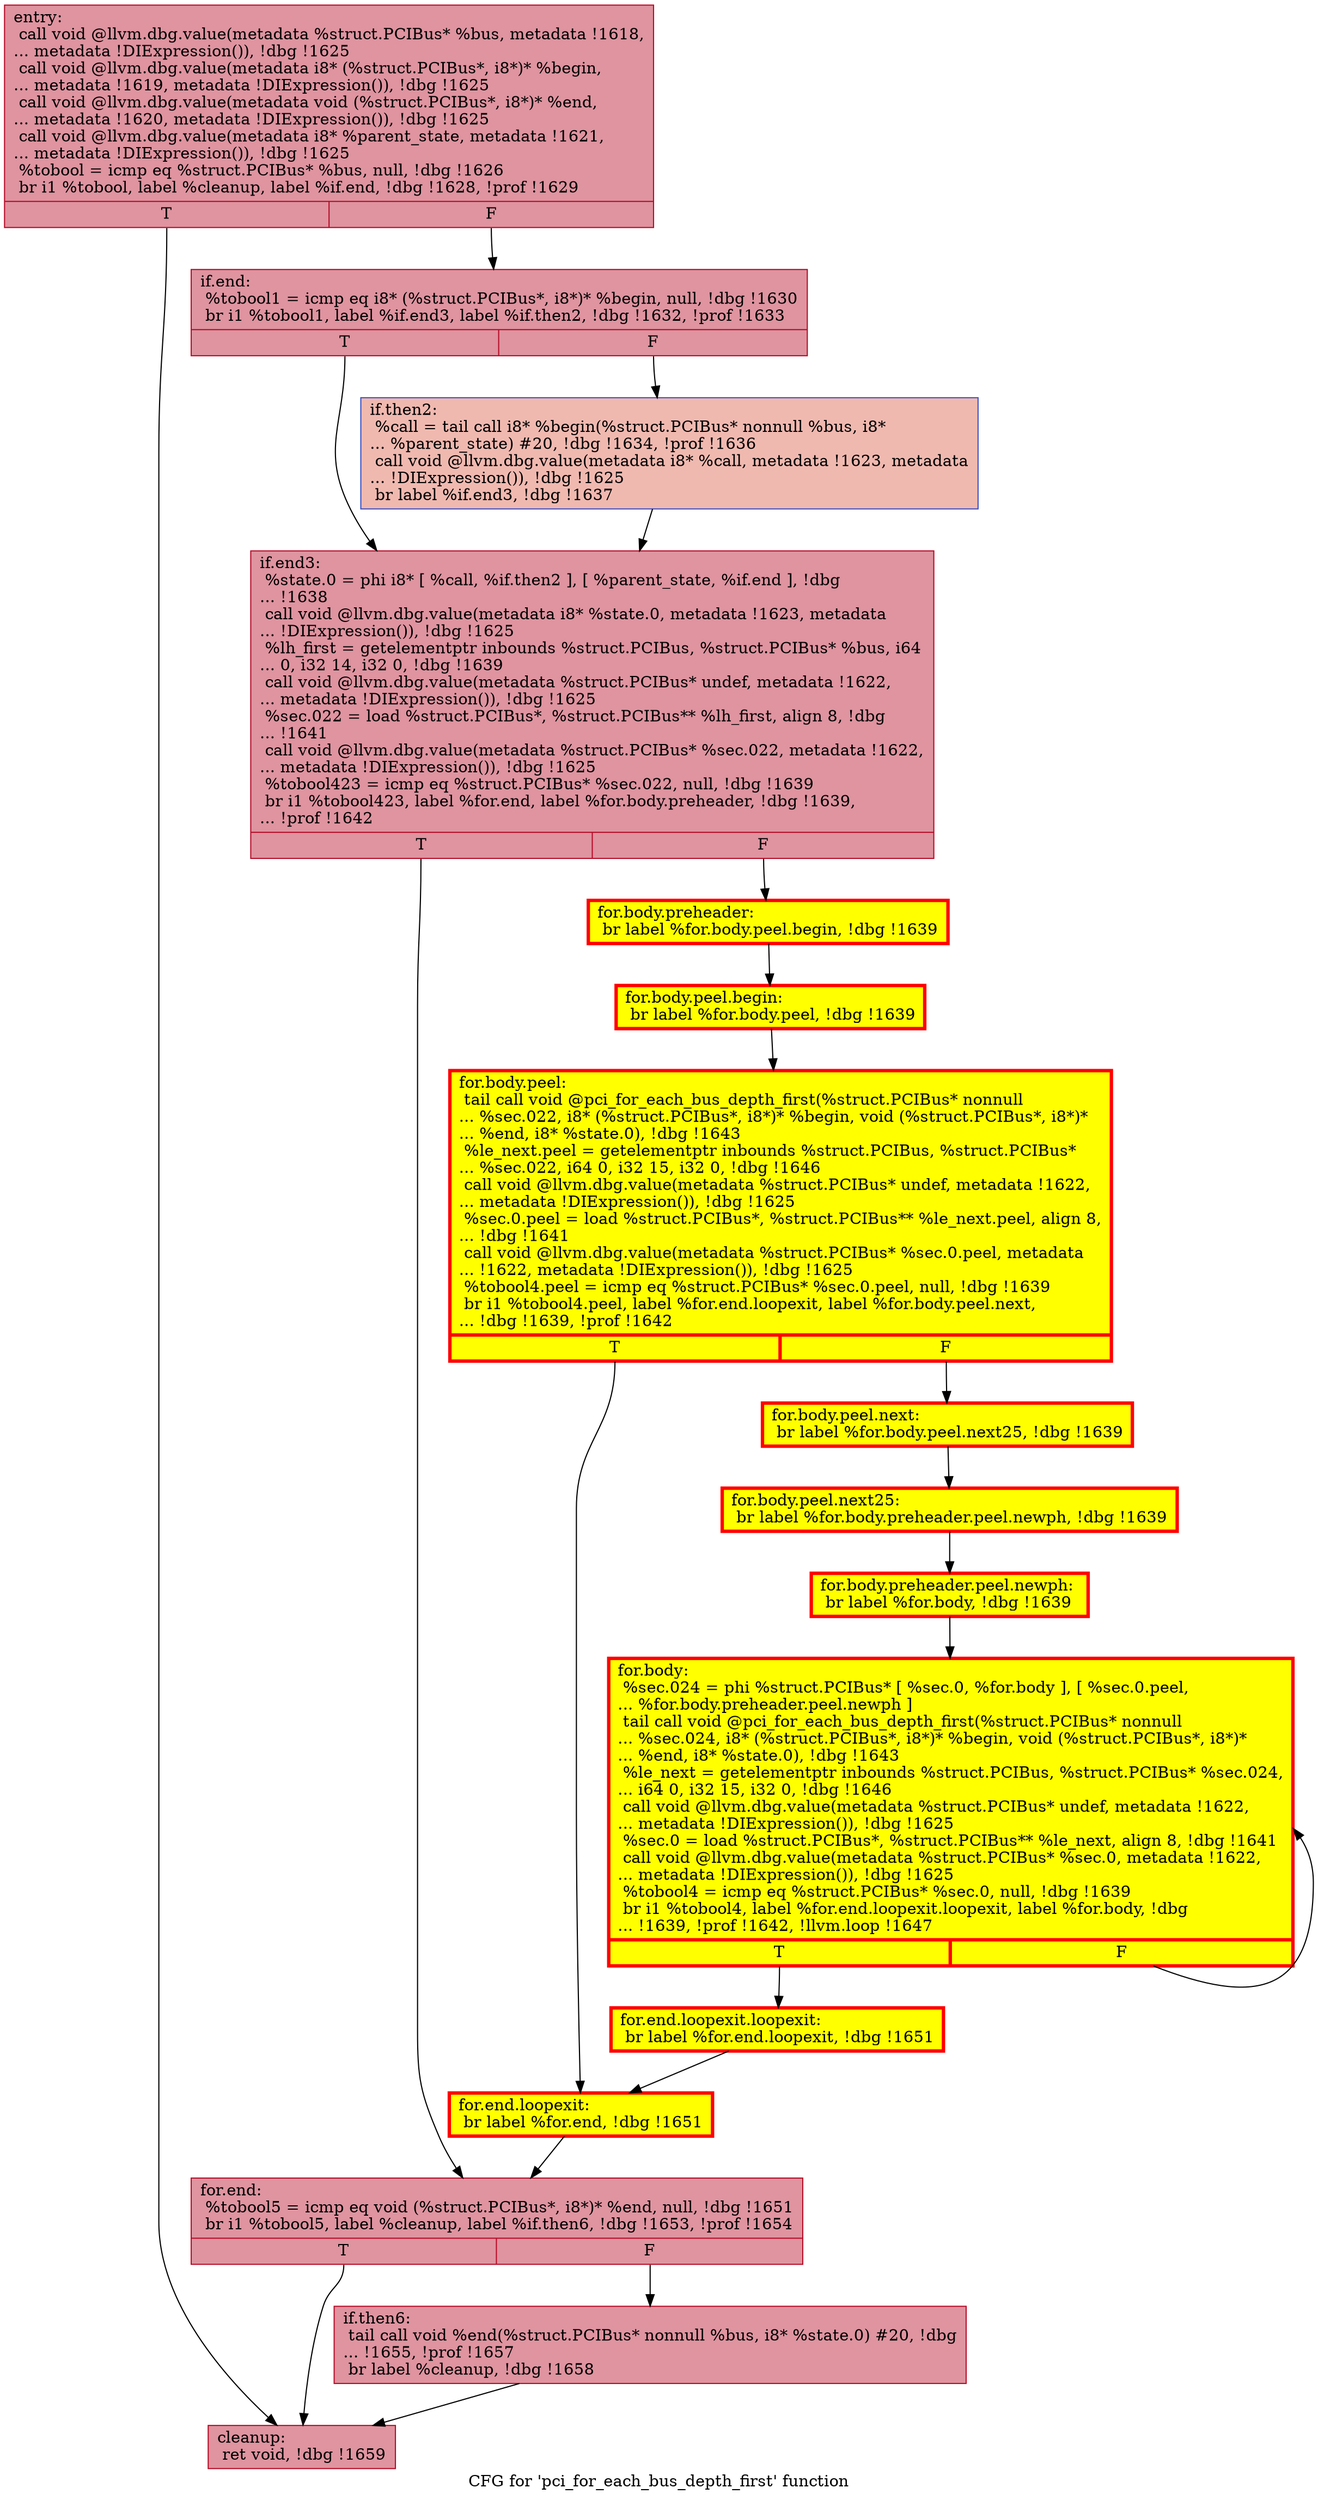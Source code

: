 digraph "CFG for 'pci_for_each_bus_depth_first' function" {
	label="CFG for 'pci_for_each_bus_depth_first' function";

	Node0x55ff9ef23370 [shape=record,color="#b70d28ff", style=filled, fillcolor="#b70d2870",label="{entry:\l  call void @llvm.dbg.value(metadata %struct.PCIBus* %bus, metadata !1618,\l... metadata !DIExpression()), !dbg !1625\l  call void @llvm.dbg.value(metadata i8* (%struct.PCIBus*, i8*)* %begin,\l... metadata !1619, metadata !DIExpression()), !dbg !1625\l  call void @llvm.dbg.value(metadata void (%struct.PCIBus*, i8*)* %end,\l... metadata !1620, metadata !DIExpression()), !dbg !1625\l  call void @llvm.dbg.value(metadata i8* %parent_state, metadata !1621,\l... metadata !DIExpression()), !dbg !1625\l  %tobool = icmp eq %struct.PCIBus* %bus, null, !dbg !1626\l  br i1 %tobool, label %cleanup, label %if.end, !dbg !1628, !prof !1629\l|{<s0>T|<s1>F}}"];
	Node0x55ff9ef23370:s0 -> Node0x55ff9ef274c0;
	Node0x55ff9ef23370:s1 -> Node0x55ff9ef26e70;
	Node0x55ff9ef26e70 [shape=record,color="#b70d28ff", style=filled, fillcolor="#b70d2870",label="{if.end:                                           \l  %tobool1 = icmp eq i8* (%struct.PCIBus*, i8*)* %begin, null, !dbg !1630\l  br i1 %tobool1, label %if.end3, label %if.then2, !dbg !1632, !prof !1633\l|{<s0>T|<s1>F}}"];
	Node0x55ff9ef26e70:s0 -> Node0x55ff9ef27810;
	Node0x55ff9ef26e70:s1 -> Node0x55ff9ef277a0;
	Node0x55ff9ef277a0 [shape=record,color="#3d50c3ff", style=filled, fillcolor="#de614d70",label="{if.then2:                                         \l  %call = tail call i8* %begin(%struct.PCIBus* nonnull %bus, i8*\l... %parent_state) #20, !dbg !1634, !prof !1636\l  call void @llvm.dbg.value(metadata i8* %call, metadata !1623, metadata\l... !DIExpression()), !dbg !1625\l  br label %if.end3, !dbg !1637\l}"];
	Node0x55ff9ef277a0 -> Node0x55ff9ef27810;
	Node0x55ff9ef27810 [shape=record,color="#b70d28ff", style=filled, fillcolor="#b70d2870",label="{if.end3:                                          \l  %state.0 = phi i8* [ %call, %if.then2 ], [ %parent_state, %if.end ], !dbg\l... !1638\l  call void @llvm.dbg.value(metadata i8* %state.0, metadata !1623, metadata\l... !DIExpression()), !dbg !1625\l  %lh_first = getelementptr inbounds %struct.PCIBus, %struct.PCIBus* %bus, i64\l... 0, i32 14, i32 0, !dbg !1639\l  call void @llvm.dbg.value(metadata %struct.PCIBus* undef, metadata !1622,\l... metadata !DIExpression()), !dbg !1625\l  %sec.022 = load %struct.PCIBus*, %struct.PCIBus** %lh_first, align 8, !dbg\l... !1641\l  call void @llvm.dbg.value(metadata %struct.PCIBus* %sec.022, metadata !1622,\l... metadata !DIExpression()), !dbg !1625\l  %tobool423 = icmp eq %struct.PCIBus* %sec.022, null, !dbg !1639\l  br i1 %tobool423, label %for.end, label %for.body.preheader, !dbg !1639,\l... !prof !1642\l|{<s0>T|<s1>F}}"];
	Node0x55ff9ef27810:s0 -> Node0x55ff9ef28310;
	Node0x55ff9ef27810:s1 -> Node0x55ff9edd0410;
	Node0x55ff9edd0410 [shape=record,penwidth=3.0, style="filled", color="red", fillcolor="yellow",label="{for.body.preheader:                               \l  br label %for.body.peel.begin, !dbg !1639\l}"];
	Node0x55ff9edd0410 -> Node0x55ff9ef027c0;
	Node0x55ff9ef027c0 [shape=record,penwidth=3.0, style="filled", color="red", fillcolor="yellow",label="{for.body.peel.begin:                              \l  br label %for.body.peel, !dbg !1639\l}"];
	Node0x55ff9ef027c0 -> Node0x55ff9f0fed80;
	Node0x55ff9f0fed80 [shape=record,penwidth=3.0, style="filled", color="red", fillcolor="yellow",label="{for.body.peel:                                    \l  tail call void @pci_for_each_bus_depth_first(%struct.PCIBus* nonnull\l... %sec.022, i8* (%struct.PCIBus*, i8*)* %begin, void (%struct.PCIBus*, i8*)*\l... %end, i8* %state.0), !dbg !1643\l  %le_next.peel = getelementptr inbounds %struct.PCIBus, %struct.PCIBus*\l... %sec.022, i64 0, i32 15, i32 0, !dbg !1646\l  call void @llvm.dbg.value(metadata %struct.PCIBus* undef, metadata !1622,\l... metadata !DIExpression()), !dbg !1625\l  %sec.0.peel = load %struct.PCIBus*, %struct.PCIBus** %le_next.peel, align 8,\l... !dbg !1641\l  call void @llvm.dbg.value(metadata %struct.PCIBus* %sec.0.peel, metadata\l... !1622, metadata !DIExpression()), !dbg !1625\l  %tobool4.peel = icmp eq %struct.PCIBus* %sec.0.peel, null, !dbg !1639\l  br i1 %tobool4.peel, label %for.end.loopexit, label %for.body.peel.next,\l... !dbg !1639, !prof !1642\l|{<s0>T|<s1>F}}"];
	Node0x55ff9f0fed80:s0 -> Node0x55ff9ef07d60;
	Node0x55ff9f0fed80:s1 -> Node0x55ff9f320bf0;
	Node0x55ff9f320bf0 [shape=record,penwidth=3.0, style="filled", color="red", fillcolor="yellow",label="{for.body.peel.next:                               \l  br label %for.body.peel.next25, !dbg !1639\l}"];
	Node0x55ff9f320bf0 -> Node0x55ff9f049000;
	Node0x55ff9f049000 [shape=record,penwidth=3.0, style="filled", color="red", fillcolor="yellow",label="{for.body.peel.next25:                             \l  br label %for.body.preheader.peel.newph, !dbg !1639\l}"];
	Node0x55ff9f049000 -> Node0x55ff9efe18d0;
	Node0x55ff9efe18d0 [shape=record,penwidth=3.0, style="filled", color="red", fillcolor="yellow",label="{for.body.preheader.peel.newph:                    \l  br label %for.body, !dbg !1639\l}"];
	Node0x55ff9efe18d0 -> Node0x55ff9ef28990;
	Node0x55ff9ef28990 [shape=record,penwidth=3.0, style="filled", color="red", fillcolor="yellow",label="{for.body:                                         \l  %sec.024 = phi %struct.PCIBus* [ %sec.0, %for.body ], [ %sec.0.peel,\l... %for.body.preheader.peel.newph ]\l  tail call void @pci_for_each_bus_depth_first(%struct.PCIBus* nonnull\l... %sec.024, i8* (%struct.PCIBus*, i8*)* %begin, void (%struct.PCIBus*, i8*)*\l... %end, i8* %state.0), !dbg !1643\l  %le_next = getelementptr inbounds %struct.PCIBus, %struct.PCIBus* %sec.024,\l... i64 0, i32 15, i32 0, !dbg !1646\l  call void @llvm.dbg.value(metadata %struct.PCIBus* undef, metadata !1622,\l... metadata !DIExpression()), !dbg !1625\l  %sec.0 = load %struct.PCIBus*, %struct.PCIBus** %le_next, align 8, !dbg !1641\l  call void @llvm.dbg.value(metadata %struct.PCIBus* %sec.0, metadata !1622,\l... metadata !DIExpression()), !dbg !1625\l  %tobool4 = icmp eq %struct.PCIBus* %sec.0, null, !dbg !1639\l  br i1 %tobool4, label %for.end.loopexit.loopexit, label %for.body, !dbg\l... !1639, !prof !1642, !llvm.loop !1647\l|{<s0>T|<s1>F}}"];
	Node0x55ff9ef28990:s0 -> Node0x55ff9efa5510;
	Node0x55ff9ef28990:s1 -> Node0x55ff9ef28990;
	Node0x55ff9efa5510 [shape=record,penwidth=3.0, style="filled", color="red", fillcolor="yellow",label="{for.end.loopexit.loopexit:                        \l  br label %for.end.loopexit, !dbg !1651\l}"];
	Node0x55ff9efa5510 -> Node0x55ff9ef07d60;
	Node0x55ff9ef07d60 [shape=record,penwidth=3.0, style="filled", color="red", fillcolor="yellow",label="{for.end.loopexit:                                 \l  br label %for.end, !dbg !1651\l}"];
	Node0x55ff9ef07d60 -> Node0x55ff9ef28310;
	Node0x55ff9ef28310 [shape=record,color="#b70d28ff", style=filled, fillcolor="#b70d2870",label="{for.end:                                          \l  %tobool5 = icmp eq void (%struct.PCIBus*, i8*)* %end, null, !dbg !1651\l  br i1 %tobool5, label %cleanup, label %if.then6, !dbg !1653, !prof !1654\l|{<s0>T|<s1>F}}"];
	Node0x55ff9ef28310:s0 -> Node0x55ff9ef274c0;
	Node0x55ff9ef28310:s1 -> Node0x55ff9ef29840;
	Node0x55ff9ef29840 [shape=record,color="#b70d28ff", style=filled, fillcolor="#b70d2870",label="{if.then6:                                         \l  tail call void %end(%struct.PCIBus* nonnull %bus, i8* %state.0) #20, !dbg\l... !1655, !prof !1657\l  br label %cleanup, !dbg !1658\l}"];
	Node0x55ff9ef29840 -> Node0x55ff9ef274c0;
	Node0x55ff9ef274c0 [shape=record,color="#b70d28ff", style=filled, fillcolor="#b70d2870",label="{cleanup:                                          \l  ret void, !dbg !1659\l}"];
}

